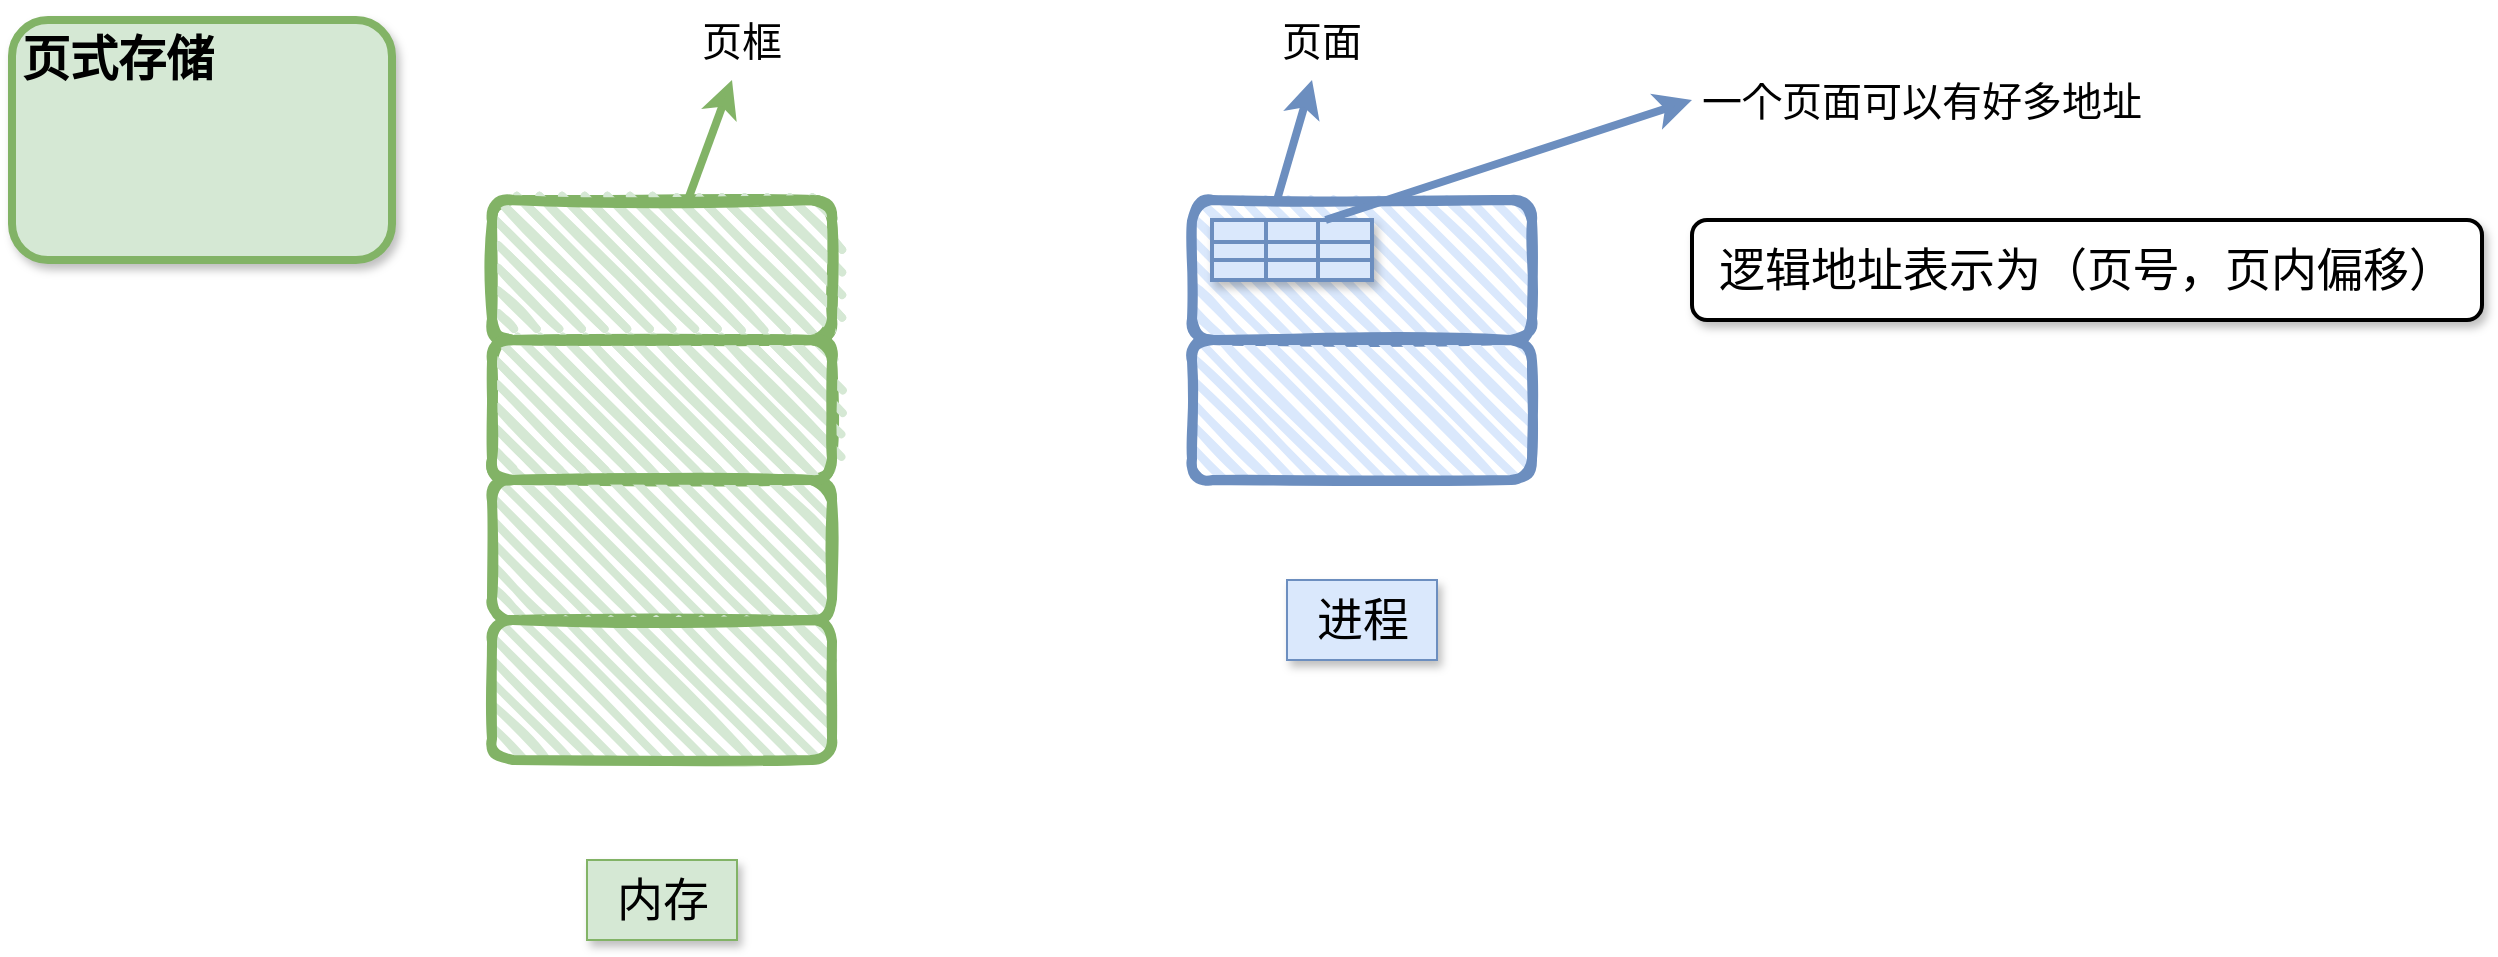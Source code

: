<mxfile version="15.8.3" type="github">
  <diagram id="8niMTOHg-mjtYMbXrqAT" name="第 1 页">
    <mxGraphModel dx="1019" dy="613" grid="1" gridSize="10" guides="1" tooltips="1" connect="1" arrows="1" fold="1" page="1" pageScale="1" pageWidth="827" pageHeight="1169" math="0" shadow="0">
      <root>
        <mxCell id="0" />
        <mxCell id="1" parent="0" />
        <mxCell id="mGNgflJzTAv7n1PGVIst-5" value="&lt;h1&gt;页式存储&lt;/h1&gt;&lt;p&gt;&lt;br&gt;&lt;/p&gt;" style="text;html=1;spacing=5;spacingTop=-20;whiteSpace=wrap;overflow=hidden;rounded=1;fillColor=#d5e8d4;strokeColor=#82b366;align=left;strokeWidth=4;shadow=1;glass=0;sketch=0;" vertex="1" parent="1">
          <mxGeometry x="20" y="30" width="190" height="120" as="geometry" />
        </mxCell>
        <mxCell id="mGNgflJzTAv7n1PGVIst-6" value="" style="rounded=1;whiteSpace=wrap;html=1;strokeWidth=5;fillWeight=4;hachureGap=8;hachureAngle=45;fillColor=#d5e8d4;sketch=1;align=left;strokeColor=#82b366;" vertex="1" parent="1">
          <mxGeometry x="260" y="120" width="170" height="70" as="geometry" />
        </mxCell>
        <mxCell id="mGNgflJzTAv7n1PGVIst-7" value="" style="rounded=1;whiteSpace=wrap;html=1;strokeWidth=5;fillWeight=4;hachureGap=8;hachureAngle=45;fillColor=#d5e8d4;sketch=1;align=left;strokeColor=#82b366;" vertex="1" parent="1">
          <mxGeometry x="260" y="190" width="170" height="70" as="geometry" />
        </mxCell>
        <mxCell id="mGNgflJzTAv7n1PGVIst-8" value="" style="rounded=1;whiteSpace=wrap;html=1;strokeWidth=5;fillWeight=4;hachureGap=8;hachureAngle=45;fillColor=#d5e8d4;sketch=1;align=left;strokeColor=#82b366;" vertex="1" parent="1">
          <mxGeometry x="260" y="260" width="170" height="70" as="geometry" />
        </mxCell>
        <mxCell id="mGNgflJzTAv7n1PGVIst-9" value="" style="rounded=1;whiteSpace=wrap;html=1;strokeWidth=5;fillWeight=4;hachureGap=8;hachureAngle=45;fillColor=#d5e8d4;sketch=1;align=left;strokeColor=#82b366;" vertex="1" parent="1">
          <mxGeometry x="260" y="330" width="170" height="70" as="geometry" />
        </mxCell>
        <mxCell id="mGNgflJzTAv7n1PGVIst-14" style="rounded=0;orthogonalLoop=1;jettySize=auto;html=1;fillColor=#d5e8d4;strokeColor=#82B366;strokeWidth=4;" edge="1" parent="1" source="mGNgflJzTAv7n1PGVIst-10">
          <mxGeometry relative="1" as="geometry">
            <mxPoint x="380" y="60" as="targetPoint" />
          </mxGeometry>
        </mxCell>
        <mxCell id="mGNgflJzTAv7n1PGVIst-10" value="" style="rounded=1;whiteSpace=wrap;html=1;strokeWidth=5;fillWeight=4;hachureGap=8;hachureAngle=45;fillColor=#d5e8d4;sketch=1;align=left;strokeColor=#82b366;" vertex="1" parent="1">
          <mxGeometry x="260" y="120" width="170" height="70" as="geometry" />
        </mxCell>
        <mxCell id="mGNgflJzTAv7n1PGVIst-11" value="" style="rounded=1;whiteSpace=wrap;html=1;strokeWidth=5;fillWeight=4;hachureGap=8;hachureAngle=45;fillColor=#d5e8d4;sketch=1;align=left;strokeColor=#82b366;" vertex="1" parent="1">
          <mxGeometry x="260" y="190" width="170" height="70" as="geometry" />
        </mxCell>
        <mxCell id="mGNgflJzTAv7n1PGVIst-12" value="内存" style="text;html=1;strokeColor=#82b366;fillColor=#d5e8d4;align=center;verticalAlign=middle;whiteSpace=wrap;rounded=0;fontSize=23;shadow=1;" vertex="1" parent="1">
          <mxGeometry x="307.5" y="450" width="75" height="40" as="geometry" />
        </mxCell>
        <mxCell id="mGNgflJzTAv7n1PGVIst-16" value="页框" style="text;html=1;align=center;verticalAlign=middle;whiteSpace=wrap;rounded=0;fontSize=20;" vertex="1" parent="1">
          <mxGeometry x="350" y="20" width="70" height="40" as="geometry" />
        </mxCell>
        <mxCell id="mGNgflJzTAv7n1PGVIst-17" value="" style="rounded=1;whiteSpace=wrap;html=1;strokeWidth=5;fillWeight=4;hachureGap=8;hachureAngle=45;fillColor=#dae8fc;sketch=1;align=left;strokeColor=#6c8ebf;" vertex="1" parent="1">
          <mxGeometry x="610" y="120" width="170" height="70" as="geometry" />
        </mxCell>
        <mxCell id="mGNgflJzTAv7n1PGVIst-18" value="" style="rounded=1;whiteSpace=wrap;html=1;strokeWidth=5;fillWeight=4;hachureGap=8;hachureAngle=45;fillColor=#dae8fc;sketch=1;align=left;strokeColor=#6c8ebf;" vertex="1" parent="1">
          <mxGeometry x="610" y="190" width="170" height="70" as="geometry" />
        </mxCell>
        <mxCell id="mGNgflJzTAv7n1PGVIst-19" value="进程" style="text;html=1;strokeColor=#6c8ebf;fillColor=#dae8fc;align=center;verticalAlign=middle;whiteSpace=wrap;rounded=0;fontSize=23;shadow=1;" vertex="1" parent="1">
          <mxGeometry x="657.5" y="310" width="75" height="40" as="geometry" />
        </mxCell>
        <mxCell id="mGNgflJzTAv7n1PGVIst-20" style="rounded=0;orthogonalLoop=1;jettySize=auto;html=1;fillColor=#dae8fc;strokeColor=#6c8ebf;strokeWidth=4;exitX=0.25;exitY=0;exitDx=0;exitDy=0;" edge="1" parent="1" source="mGNgflJzTAv7n1PGVIst-17">
          <mxGeometry relative="1" as="geometry">
            <mxPoint x="670" y="60" as="targetPoint" />
            <mxPoint x="415.789" y="130" as="sourcePoint" />
          </mxGeometry>
        </mxCell>
        <mxCell id="mGNgflJzTAv7n1PGVIst-21" value="页面" style="text;html=1;align=center;verticalAlign=middle;whiteSpace=wrap;rounded=0;fontSize=20;" vertex="1" parent="1">
          <mxGeometry x="640" y="20" width="70" height="40" as="geometry" />
        </mxCell>
        <mxCell id="mGNgflJzTAv7n1PGVIst-23" value="" style="shape=table;html=1;whiteSpace=wrap;startSize=0;container=1;collapsible=0;childLayout=tableLayout;rounded=0;shadow=1;glass=0;sketch=0;fontSize=23;strokeColor=#6c8ebf;strokeWidth=2;align=left;fillColor=#dae8fc;" vertex="1" parent="1">
          <mxGeometry x="620" y="130" width="80" height="30" as="geometry" />
        </mxCell>
        <mxCell id="mGNgflJzTAv7n1PGVIst-24" value="" style="shape=partialRectangle;html=1;whiteSpace=wrap;collapsible=0;dropTarget=0;pointerEvents=0;fillColor=none;top=0;left=0;bottom=0;right=0;points=[[0,0.5],[1,0.5]];portConstraint=eastwest;rounded=0;shadow=1;glass=0;sketch=0;fontSize=23;strokeColor=default;strokeWidth=4;align=left;" vertex="1" parent="mGNgflJzTAv7n1PGVIst-23">
          <mxGeometry width="80" height="11" as="geometry" />
        </mxCell>
        <mxCell id="mGNgflJzTAv7n1PGVIst-25" value="" style="shape=partialRectangle;html=1;whiteSpace=wrap;connectable=0;fillColor=none;top=0;left=0;bottom=0;right=0;overflow=hidden;pointerEvents=1;rounded=0;shadow=1;glass=0;sketch=0;fontSize=23;strokeColor=default;strokeWidth=4;align=left;" vertex="1" parent="mGNgflJzTAv7n1PGVIst-24">
          <mxGeometry width="27" height="11" as="geometry">
            <mxRectangle width="27" height="11" as="alternateBounds" />
          </mxGeometry>
        </mxCell>
        <mxCell id="mGNgflJzTAv7n1PGVIst-26" value="" style="shape=partialRectangle;html=1;whiteSpace=wrap;connectable=0;fillColor=none;top=0;left=0;bottom=0;right=0;overflow=hidden;pointerEvents=1;rounded=0;shadow=1;glass=0;sketch=0;fontSize=23;strokeColor=default;strokeWidth=4;align=left;" vertex="1" parent="mGNgflJzTAv7n1PGVIst-24">
          <mxGeometry x="27" width="26" height="11" as="geometry">
            <mxRectangle width="26" height="11" as="alternateBounds" />
          </mxGeometry>
        </mxCell>
        <mxCell id="mGNgflJzTAv7n1PGVIst-27" value="" style="shape=partialRectangle;html=1;whiteSpace=wrap;connectable=0;fillColor=none;top=0;left=0;bottom=0;right=0;overflow=hidden;pointerEvents=1;rounded=0;shadow=1;glass=0;sketch=0;fontSize=23;strokeColor=default;strokeWidth=4;align=left;" vertex="1" parent="mGNgflJzTAv7n1PGVIst-24">
          <mxGeometry x="53" width="27" height="11" as="geometry">
            <mxRectangle width="27" height="11" as="alternateBounds" />
          </mxGeometry>
        </mxCell>
        <mxCell id="mGNgflJzTAv7n1PGVIst-28" value="" style="shape=partialRectangle;html=1;whiteSpace=wrap;collapsible=0;dropTarget=0;pointerEvents=0;fillColor=none;top=0;left=0;bottom=0;right=0;points=[[0,0.5],[1,0.5]];portConstraint=eastwest;rounded=0;shadow=1;glass=0;sketch=0;fontSize=23;strokeColor=default;strokeWidth=4;align=left;" vertex="1" parent="mGNgflJzTAv7n1PGVIst-23">
          <mxGeometry y="11" width="80" height="9" as="geometry" />
        </mxCell>
        <mxCell id="mGNgflJzTAv7n1PGVIst-29" value="" style="shape=partialRectangle;html=1;whiteSpace=wrap;connectable=0;fillColor=none;top=0;left=0;bottom=0;right=0;overflow=hidden;pointerEvents=1;rounded=0;shadow=1;glass=0;sketch=0;fontSize=23;strokeColor=default;strokeWidth=4;align=left;" vertex="1" parent="mGNgflJzTAv7n1PGVIst-28">
          <mxGeometry width="27" height="9" as="geometry">
            <mxRectangle width="27" height="9" as="alternateBounds" />
          </mxGeometry>
        </mxCell>
        <mxCell id="mGNgflJzTAv7n1PGVIst-30" value="" style="shape=partialRectangle;html=1;whiteSpace=wrap;connectable=0;fillColor=none;top=0;left=0;bottom=0;right=0;overflow=hidden;pointerEvents=1;rounded=0;shadow=1;glass=0;sketch=0;fontSize=23;strokeColor=default;strokeWidth=4;align=left;" vertex="1" parent="mGNgflJzTAv7n1PGVIst-28">
          <mxGeometry x="27" width="26" height="9" as="geometry">
            <mxRectangle width="26" height="9" as="alternateBounds" />
          </mxGeometry>
        </mxCell>
        <mxCell id="mGNgflJzTAv7n1PGVIst-31" value="" style="shape=partialRectangle;html=1;whiteSpace=wrap;connectable=0;fillColor=none;top=0;left=0;bottom=0;right=0;overflow=hidden;pointerEvents=1;rounded=0;shadow=1;glass=0;sketch=0;fontSize=23;strokeColor=default;strokeWidth=4;align=left;" vertex="1" parent="mGNgflJzTAv7n1PGVIst-28">
          <mxGeometry x="53" width="27" height="9" as="geometry">
            <mxRectangle width="27" height="9" as="alternateBounds" />
          </mxGeometry>
        </mxCell>
        <mxCell id="mGNgflJzTAv7n1PGVIst-32" value="" style="shape=partialRectangle;html=1;whiteSpace=wrap;collapsible=0;dropTarget=0;pointerEvents=0;fillColor=none;top=0;left=0;bottom=0;right=0;points=[[0,0.5],[1,0.5]];portConstraint=eastwest;rounded=0;shadow=1;glass=0;sketch=0;fontSize=23;strokeColor=default;strokeWidth=4;align=left;" vertex="1" parent="mGNgflJzTAv7n1PGVIst-23">
          <mxGeometry y="20" width="80" height="10" as="geometry" />
        </mxCell>
        <mxCell id="mGNgflJzTAv7n1PGVIst-33" value="" style="shape=partialRectangle;html=1;whiteSpace=wrap;connectable=0;fillColor=none;top=0;left=0;bottom=0;right=0;overflow=hidden;pointerEvents=1;rounded=0;shadow=1;glass=0;sketch=0;fontSize=23;strokeColor=default;strokeWidth=4;align=left;" vertex="1" parent="mGNgflJzTAv7n1PGVIst-32">
          <mxGeometry width="27" height="10" as="geometry">
            <mxRectangle width="27" height="10" as="alternateBounds" />
          </mxGeometry>
        </mxCell>
        <mxCell id="mGNgflJzTAv7n1PGVIst-34" value="" style="shape=partialRectangle;html=1;whiteSpace=wrap;connectable=0;fillColor=none;top=0;left=0;bottom=0;right=0;overflow=hidden;pointerEvents=1;rounded=0;shadow=1;glass=0;sketch=0;fontSize=23;strokeColor=default;strokeWidth=4;align=left;" vertex="1" parent="mGNgflJzTAv7n1PGVIst-32">
          <mxGeometry x="27" width="26" height="10" as="geometry">
            <mxRectangle width="26" height="10" as="alternateBounds" />
          </mxGeometry>
        </mxCell>
        <mxCell id="mGNgflJzTAv7n1PGVIst-35" value="" style="shape=partialRectangle;html=1;whiteSpace=wrap;connectable=0;fillColor=none;top=0;left=0;bottom=0;right=0;overflow=hidden;pointerEvents=1;rounded=0;shadow=1;glass=0;sketch=0;fontSize=23;strokeColor=default;strokeWidth=4;align=left;" vertex="1" parent="mGNgflJzTAv7n1PGVIst-32">
          <mxGeometry x="53" width="27" height="10" as="geometry">
            <mxRectangle width="27" height="10" as="alternateBounds" />
          </mxGeometry>
        </mxCell>
        <mxCell id="mGNgflJzTAv7n1PGVIst-36" style="rounded=0;orthogonalLoop=1;jettySize=auto;html=1;fillColor=#dae8fc;strokeColor=#6c8ebf;strokeWidth=4;" edge="1" parent="1" source="mGNgflJzTAv7n1PGVIst-24">
          <mxGeometry relative="1" as="geometry">
            <mxPoint x="860" y="70" as="targetPoint" />
            <mxPoint x="662.5" y="130" as="sourcePoint" />
          </mxGeometry>
        </mxCell>
        <mxCell id="mGNgflJzTAv7n1PGVIst-37" value="一个页面可以有好多地址" style="text;html=1;align=center;verticalAlign=middle;whiteSpace=wrap;rounded=0;fontSize=20;" vertex="1" parent="1">
          <mxGeometry x="850" y="50" width="250" height="40" as="geometry" />
        </mxCell>
        <mxCell id="mGNgflJzTAv7n1PGVIst-38" value="逻辑地址表示为（页号，页内偏移）" style="rounded=1;whiteSpace=wrap;html=1;shadow=1;glass=0;sketch=0;fontSize=23;strokeColor=default;strokeWidth=2;gradientColor=none;align=center;" vertex="1" parent="1">
          <mxGeometry x="860" y="130" width="395" height="50" as="geometry" />
        </mxCell>
      </root>
    </mxGraphModel>
  </diagram>
</mxfile>
